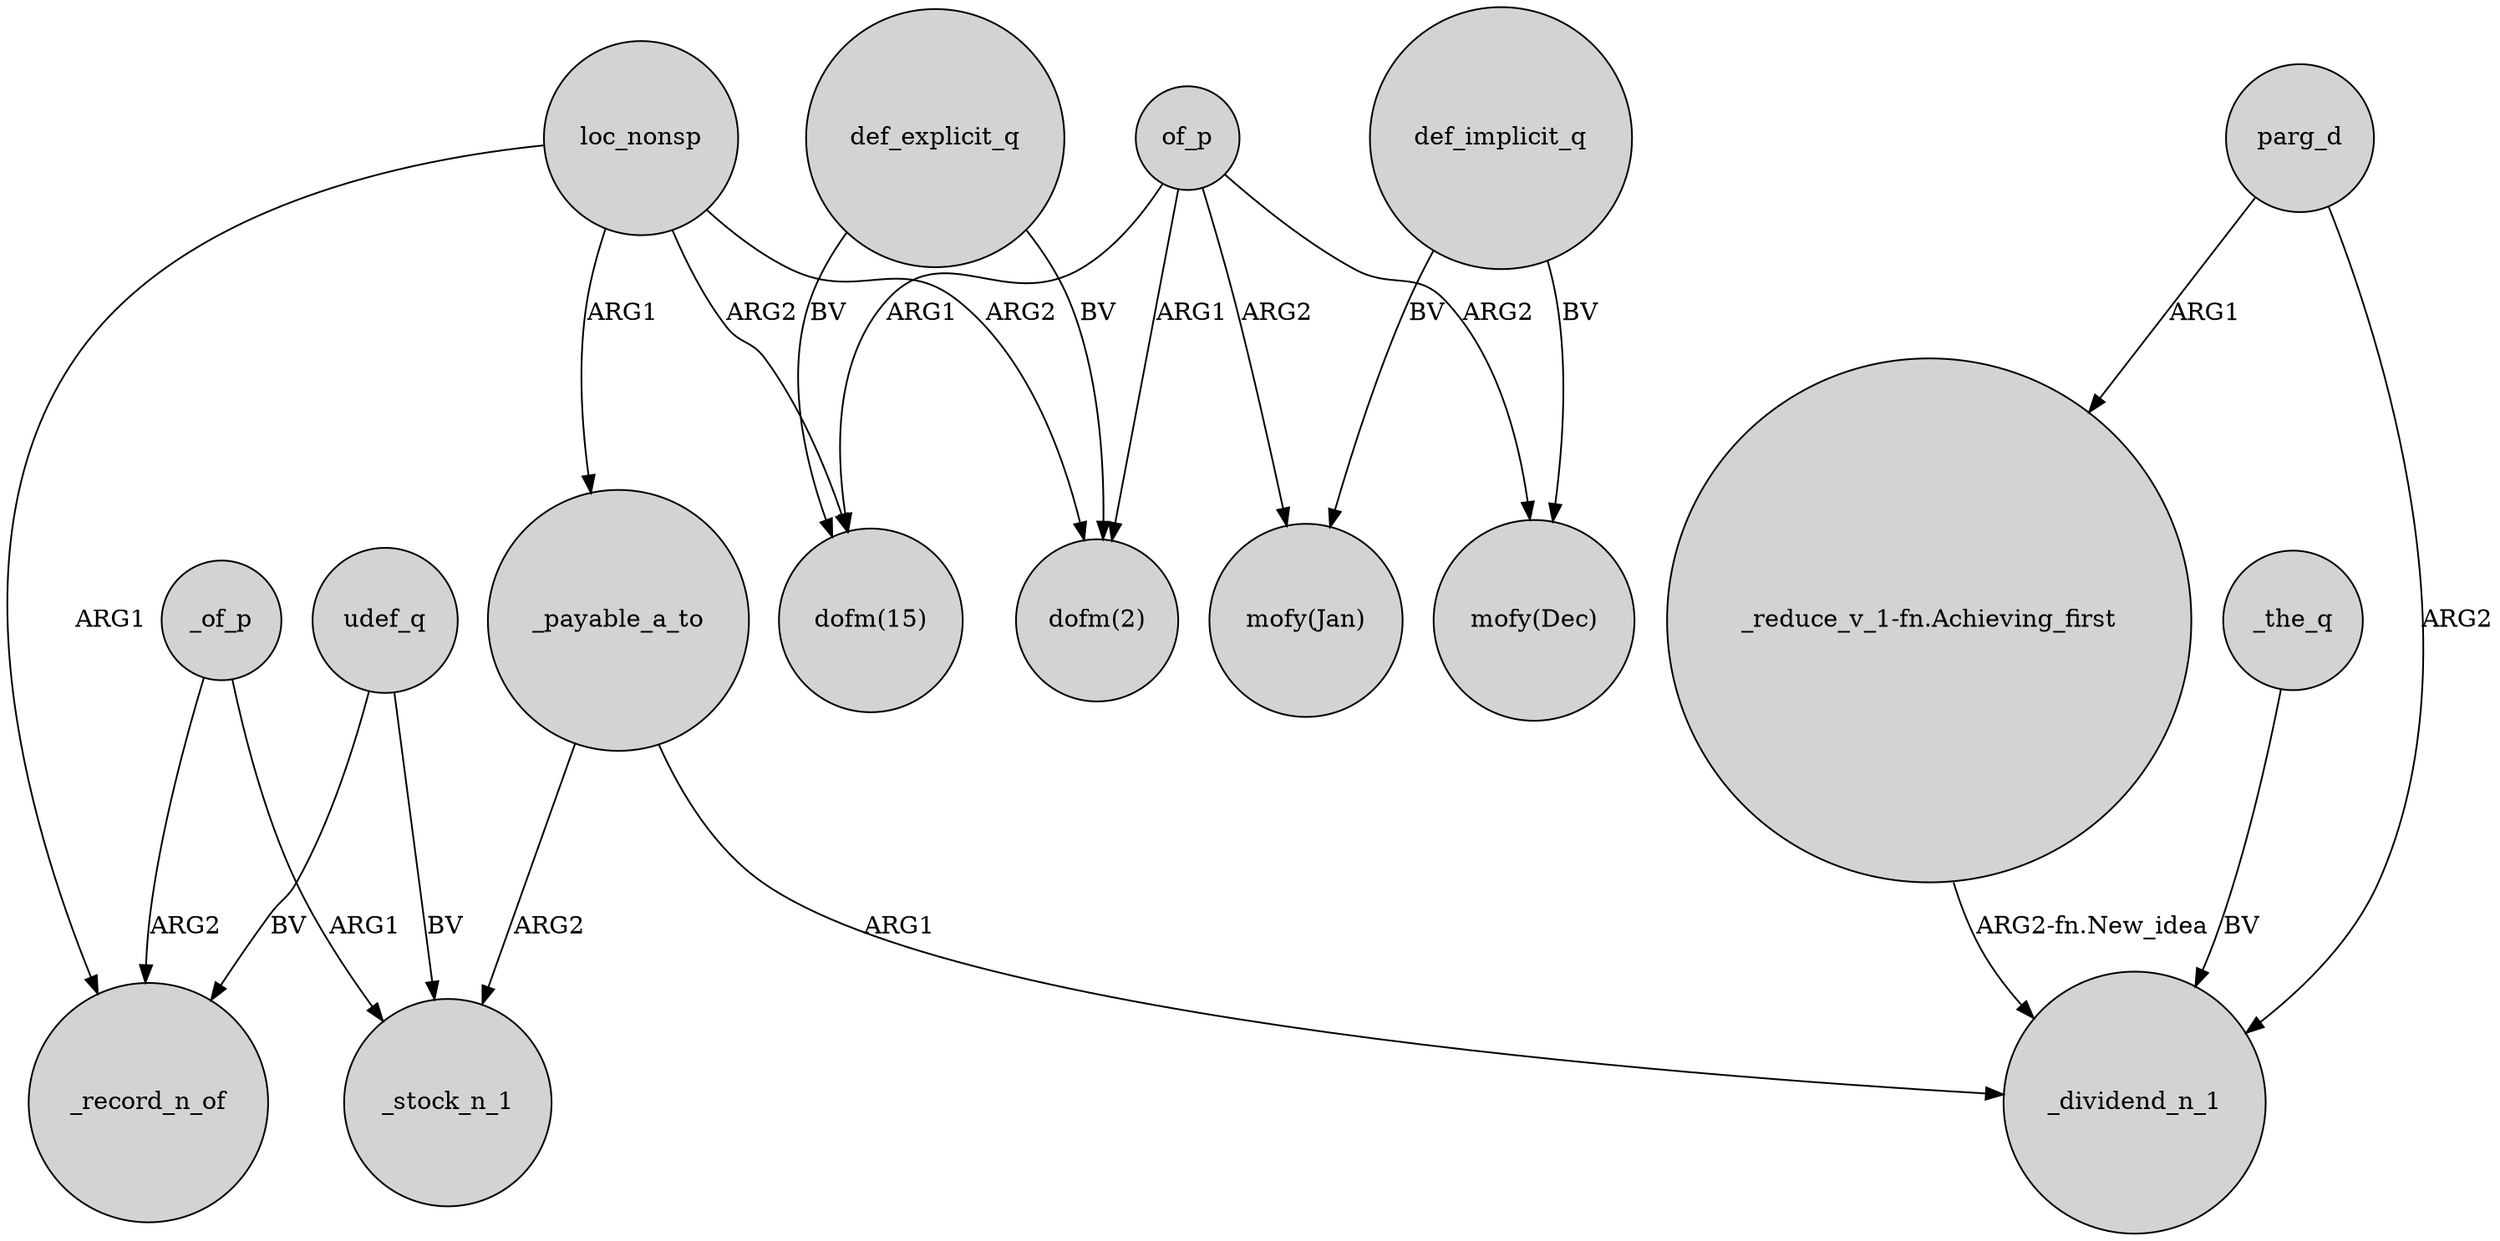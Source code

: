 digraph {
	node [shape=circle style=filled]
	_of_p -> _stock_n_1 [label=ARG1]
	parg_d -> "_reduce_v_1-fn.Achieving_first" [label=ARG1]
	of_p -> "dofm(2)" [label=ARG1]
	loc_nonsp -> "dofm(15)" [label=ARG2]
	loc_nonsp -> _record_n_of [label=ARG1]
	udef_q -> _stock_n_1 [label=BV]
	loc_nonsp -> _payable_a_to [label=ARG1]
	"_reduce_v_1-fn.Achieving_first" -> _dividend_n_1 [label="ARG2-fn.New_idea"]
	def_implicit_q -> "mofy(Jan)" [label=BV]
	udef_q -> _record_n_of [label=BV]
	parg_d -> _dividend_n_1 [label=ARG2]
	def_implicit_q -> "mofy(Dec)" [label=BV]
	loc_nonsp -> "dofm(2)" [label=ARG2]
	of_p -> "mofy(Jan)" [label=ARG2]
	_the_q -> _dividend_n_1 [label=BV]
	_payable_a_to -> _stock_n_1 [label=ARG2]
	_of_p -> _record_n_of [label=ARG2]
	def_explicit_q -> "dofm(15)" [label=BV]
	def_explicit_q -> "dofm(2)" [label=BV]
	_payable_a_to -> _dividend_n_1 [label=ARG1]
	of_p -> "mofy(Dec)" [label=ARG2]
	of_p -> "dofm(15)" [label=ARG1]
}
